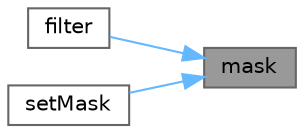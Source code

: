 digraph "mask"
{
 // INTERACTIVE_SVG=YES
 // LATEX_PDF_SIZE
  bgcolor="transparent";
  edge [fontname=Helvetica,fontsize=10,labelfontname=Helvetica,labelfontsize=10];
  node [fontname=Helvetica,fontsize=10,shape=box,height=0.2,width=0.4];
  rankdir="RL";
  Node1 [label="mask",height=0.2,width=0.4,color="gray40", fillcolor="grey60", style="filled", fontcolor="black",tooltip=" "];
  Node1 -> Node2 [dir="back",color="steelblue1",style="solid"];
  Node2 [label="filter",height=0.2,width=0.4,color="grey40", fillcolor="white", style="filled",URL="$classore_1_1data_1_1_log.html#a5d207308c706f1e1802202339e97f00c",tooltip=" "];
  Node1 -> Node3 [dir="back",color="steelblue1",style="solid"];
  Node3 [label="setMask",height=0.2,width=0.4,color="grey40", fillcolor="white", style="filled",URL="$classore_1_1data_1_1_log.html#a5d86000c725cb4e868cde8d3f77e8022",tooltip=" "];
}
